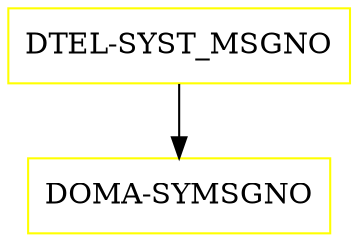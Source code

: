 digraph G {
  "DTEL-SYST_MSGNO" [shape=box,color=yellow];
  "DOMA-SYMSGNO" [shape=box,color=yellow,URL="./DOMA_SYMSGNO.html"];
  "DTEL-SYST_MSGNO" -> "DOMA-SYMSGNO";
}
